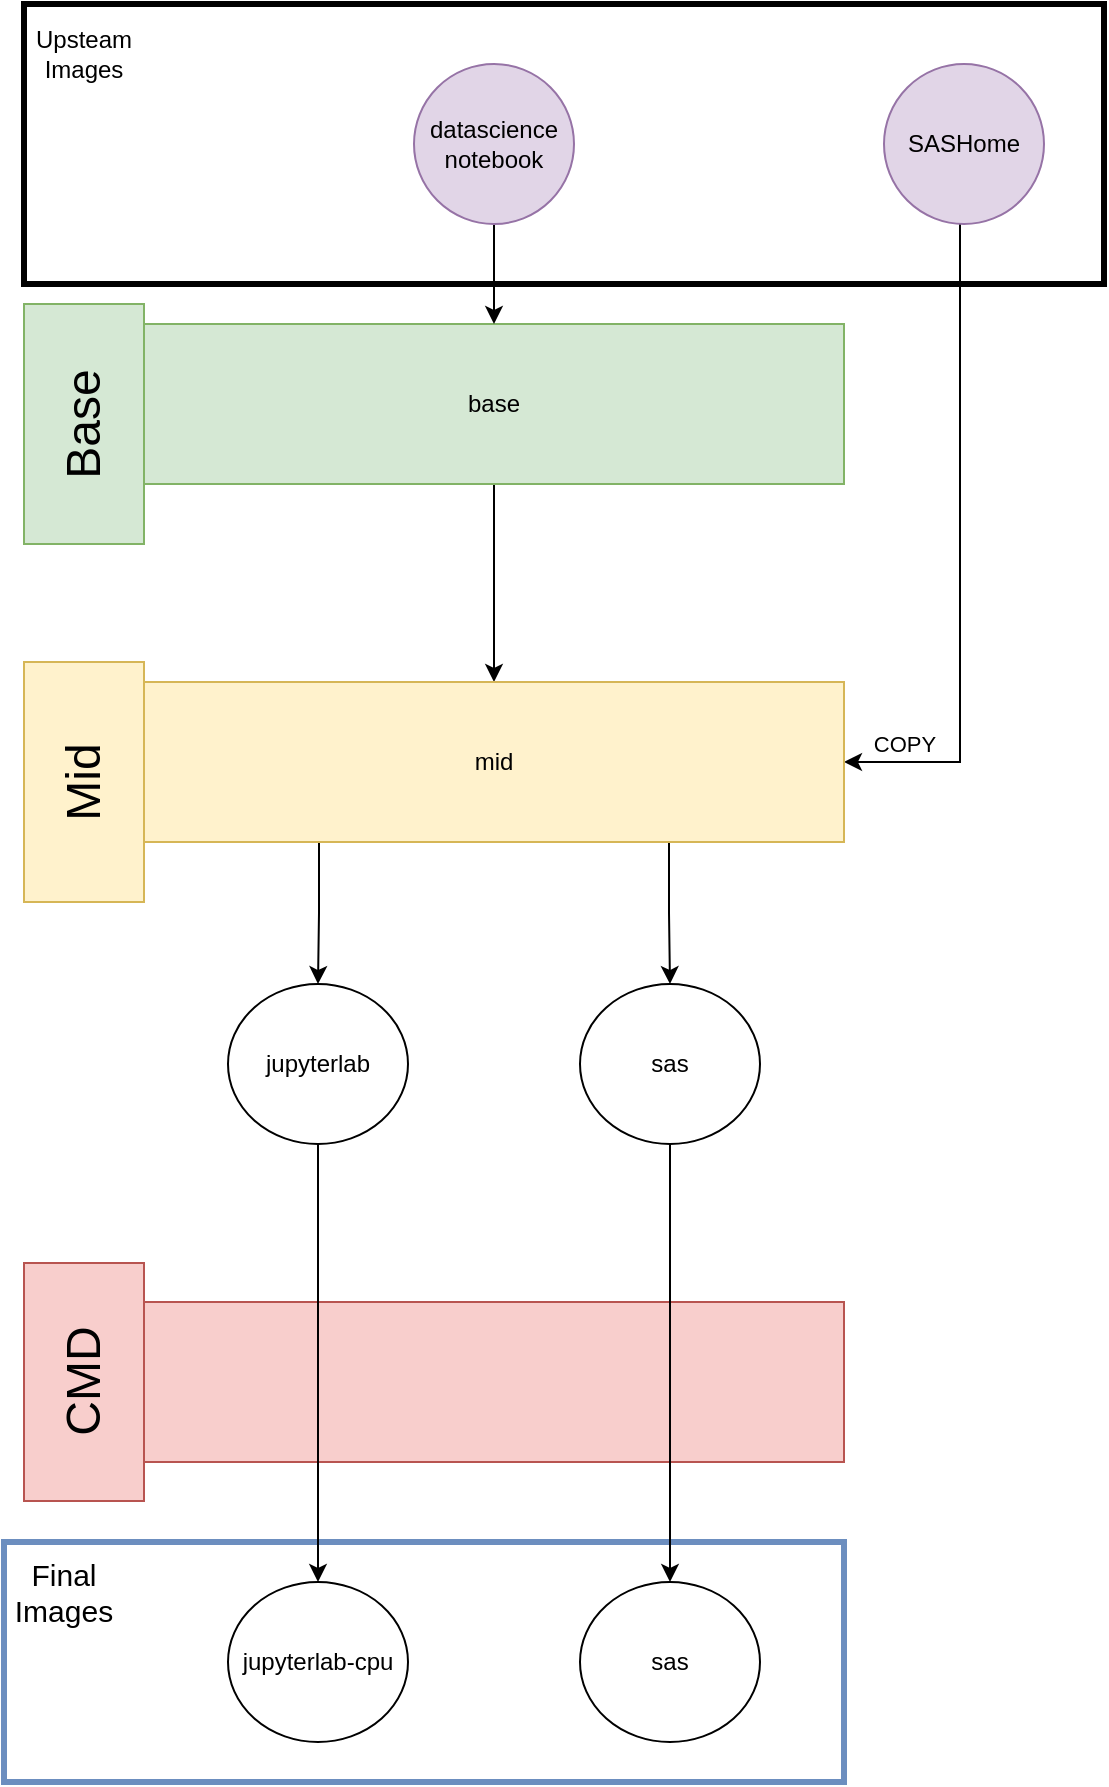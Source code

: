 <mxfile version="26.0.9">
  <diagram name="Page-1" id="zlxh3_FURENLlaDQN8fC">
    <mxGraphModel dx="1050" dy="538" grid="1" gridSize="10" guides="1" tooltips="1" connect="1" arrows="1" fold="1" page="1" pageScale="1" pageWidth="850" pageHeight="1100" math="0" shadow="0">
      <root>
        <mxCell id="0" />
        <mxCell id="1" parent="0" />
        <mxCell id="hTxbjXE2mDDGzQtdPCSj-48" value="" style="rounded=0;whiteSpace=wrap;html=1;fillColor=none;strokeWidth=3;strokeColor=#6c8ebf;" parent="1" vertex="1">
          <mxGeometry x="260" y="799" width="420" height="120" as="geometry" />
        </mxCell>
        <mxCell id="hTxbjXE2mDDGzQtdPCSj-19" value="" style="rounded=0;whiteSpace=wrap;html=1;fillColor=none;strokeWidth=3;" parent="1" vertex="1">
          <mxGeometry x="270" y="30" width="540" height="140" as="geometry" />
        </mxCell>
        <mxCell id="q3px7ivAneMf90vBxlYq-1" style="edgeStyle=orthogonalEdgeStyle;rounded=0;orthogonalLoop=1;jettySize=auto;html=1;exitX=0.5;exitY=1;exitDx=0;exitDy=0;entryX=0.5;entryY=0;entryDx=0;entryDy=0;" edge="1" parent="1" source="hTxbjXE2mDDGzQtdPCSj-1" target="hTxbjXE2mDDGzQtdPCSj-21">
          <mxGeometry relative="1" as="geometry" />
        </mxCell>
        <mxCell id="hTxbjXE2mDDGzQtdPCSj-1" value="&lt;div&gt;base&lt;/div&gt;" style="rectangle;whiteSpace=wrap;html=1;fillColor=#d5e8d4;strokeColor=#82b366;" parent="1" vertex="1">
          <mxGeometry x="330" y="190" width="350" height="80" as="geometry" />
        </mxCell>
        <mxCell id="hTxbjXE2mDDGzQtdPCSj-17" style="edgeStyle=orthogonalEdgeStyle;rounded=0;orthogonalLoop=1;jettySize=auto;html=1;exitX=0.5;exitY=1;exitDx=0;exitDy=0;entryX=1;entryY=0.5;entryDx=0;entryDy=0;" parent="1" source="hTxbjXE2mDDGzQtdPCSj-15" target="hTxbjXE2mDDGzQtdPCSj-21" edge="1">
          <mxGeometry relative="1" as="geometry">
            <Array as="points">
              <mxPoint x="740" y="120" />
              <mxPoint x="738" y="120" />
              <mxPoint x="738" y="409" />
            </Array>
            <mxPoint x="738.284" y="451.716" as="targetPoint" />
          </mxGeometry>
        </mxCell>
        <mxCell id="hTxbjXE2mDDGzQtdPCSj-39" value="COPY" style="edgeLabel;html=1;align=center;verticalAlign=middle;resizable=0;points=[];" parent="hTxbjXE2mDDGzQtdPCSj-17" vertex="1" connectable="0">
          <mxGeometry x="0.782" y="-1" relative="1" as="geometry">
            <mxPoint x="-10" y="-8" as="offset" />
          </mxGeometry>
        </mxCell>
        <mxCell id="hTxbjXE2mDDGzQtdPCSj-15" value="SASHome" style="ellipse;whiteSpace=wrap;html=1;fillColor=#e1d5e7;strokeColor=#9673a6;" parent="1" vertex="1">
          <mxGeometry x="700" y="60" width="80" height="80" as="geometry" />
        </mxCell>
        <mxCell id="q3px7ivAneMf90vBxlYq-3" style="edgeStyle=orthogonalEdgeStyle;rounded=0;orthogonalLoop=1;jettySize=auto;html=1;exitX=0.5;exitY=1;exitDx=0;exitDy=0;" edge="1" parent="1" source="hTxbjXE2mDDGzQtdPCSj-16" target="hTxbjXE2mDDGzQtdPCSj-1">
          <mxGeometry relative="1" as="geometry" />
        </mxCell>
        <mxCell id="hTxbjXE2mDDGzQtdPCSj-16" value="datascience&lt;br&gt;notebook" style="ellipse;whiteSpace=wrap;html=1;fillColor=#e1d5e7;strokeColor=#9673a6;" parent="1" vertex="1">
          <mxGeometry x="465" y="60" width="80" height="80" as="geometry" />
        </mxCell>
        <mxCell id="hTxbjXE2mDDGzQtdPCSj-20" value="Upsteam Images" style="text;html=1;align=center;verticalAlign=middle;whiteSpace=wrap;rounded=0;" parent="1" vertex="1">
          <mxGeometry x="270" y="40" width="60" height="30" as="geometry" />
        </mxCell>
        <mxCell id="hTxbjXE2mDDGzQtdPCSj-25" value="" style="rectangle;whiteSpace=wrap;html=1;fillColor=#f8cecc;strokeColor=#b85450;" parent="1" vertex="1">
          <mxGeometry x="330" y="679" width="350" height="80" as="geometry" />
        </mxCell>
        <mxCell id="hTxbjXE2mDDGzQtdPCSj-32" value="jupyterlab-cpu" style="ellipse;whiteSpace=wrap;html=1;" parent="1" vertex="1">
          <mxGeometry x="372" y="819" width="90" height="80" as="geometry" />
        </mxCell>
        <mxCell id="hTxbjXE2mDDGzQtdPCSj-35" value="sas" style="ellipse;whiteSpace=wrap;html=1;" parent="1" vertex="1">
          <mxGeometry x="548" y="819" width="90" height="80" as="geometry" />
        </mxCell>
        <mxCell id="hTxbjXE2mDDGzQtdPCSj-49" value="&lt;font style=&quot;font-size: 15px;&quot;&gt;Final Images&lt;/font&gt;" style="text;html=1;align=center;verticalAlign=middle;whiteSpace=wrap;rounded=0;" parent="1" vertex="1">
          <mxGeometry x="260" y="809" width="60" height="30" as="geometry" />
        </mxCell>
        <mxCell id="ty-XCMfTDVM0uD_hAozX-6" value="Base" style="rectangle;whiteSpace=wrap;html=1;fillColor=#d5e8d4;strokeColor=#82b366;direction=west;textDirection=ltr;horizontal=0;fontSize=24;" parent="1" vertex="1">
          <mxGeometry x="270" y="180" width="60" height="120" as="geometry" />
        </mxCell>
        <mxCell id="ty-XCMfTDVM0uD_hAozX-8" value="CMD" style="rectangle;whiteSpace=wrap;html=1;fillColor=#f8cecc;strokeColor=#b85450;horizontal=0;fontSize=24;" parent="1" vertex="1">
          <mxGeometry x="270" y="659.5" width="60" height="119" as="geometry" />
        </mxCell>
        <mxCell id="q3px7ivAneMf90vBxlYq-6" style="edgeStyle=orthogonalEdgeStyle;rounded=0;orthogonalLoop=1;jettySize=auto;html=1;exitX=0.75;exitY=1;exitDx=0;exitDy=0;entryX=0.5;entryY=0;entryDx=0;entryDy=0;" edge="1" parent="1" source="hTxbjXE2mDDGzQtdPCSj-21" target="q3px7ivAneMf90vBxlYq-5">
          <mxGeometry relative="1" as="geometry" />
        </mxCell>
        <mxCell id="q3px7ivAneMf90vBxlYq-7" style="edgeStyle=orthogonalEdgeStyle;rounded=0;orthogonalLoop=1;jettySize=auto;html=1;exitX=0.25;exitY=1;exitDx=0;exitDy=0;" edge="1" parent="1" source="hTxbjXE2mDDGzQtdPCSj-21" target="q3px7ivAneMf90vBxlYq-4">
          <mxGeometry relative="1" as="geometry" />
        </mxCell>
        <mxCell id="hTxbjXE2mDDGzQtdPCSj-21" value="mid" style="rectangle;whiteSpace=wrap;html=1;fillColor=#fff2cc;strokeColor=#d6b656;" parent="1" vertex="1">
          <mxGeometry x="330" y="369" width="350" height="80" as="geometry" />
        </mxCell>
        <mxCell id="wxKCdzHfKvLAPwGIz8D_-1" value="Mid" style="rectangle;whiteSpace=wrap;html=1;fillColor=#fff2cc;strokeColor=#d6b656;direction=west;textDirection=ltr;horizontal=0;fontSize=24;" parent="1" vertex="1">
          <mxGeometry x="270" y="359" width="60" height="120" as="geometry" />
        </mxCell>
        <mxCell id="q3px7ivAneMf90vBxlYq-11" style="edgeStyle=orthogonalEdgeStyle;rounded=0;orthogonalLoop=1;jettySize=auto;html=1;exitX=0.5;exitY=1;exitDx=0;exitDy=0;entryX=0.5;entryY=0;entryDx=0;entryDy=0;" edge="1" parent="1" source="q3px7ivAneMf90vBxlYq-4" target="hTxbjXE2mDDGzQtdPCSj-32">
          <mxGeometry relative="1" as="geometry" />
        </mxCell>
        <mxCell id="q3px7ivAneMf90vBxlYq-4" value="jupyterlab" style="ellipse;whiteSpace=wrap;html=1;" vertex="1" parent="1">
          <mxGeometry x="372" y="520" width="90" height="80" as="geometry" />
        </mxCell>
        <mxCell id="q3px7ivAneMf90vBxlYq-10" style="edgeStyle=orthogonalEdgeStyle;rounded=0;orthogonalLoop=1;jettySize=auto;html=1;exitX=0.5;exitY=1;exitDx=0;exitDy=0;entryX=0.5;entryY=0;entryDx=0;entryDy=0;" edge="1" parent="1" source="q3px7ivAneMf90vBxlYq-5" target="hTxbjXE2mDDGzQtdPCSj-35">
          <mxGeometry relative="1" as="geometry" />
        </mxCell>
        <mxCell id="q3px7ivAneMf90vBxlYq-5" value="sas" style="ellipse;whiteSpace=wrap;html=1;" vertex="1" parent="1">
          <mxGeometry x="548" y="520" width="90" height="80" as="geometry" />
        </mxCell>
      </root>
    </mxGraphModel>
  </diagram>
</mxfile>
